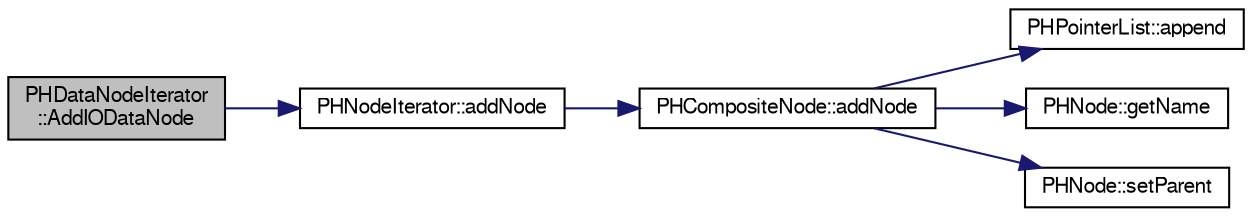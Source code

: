 digraph "PHDataNodeIterator::AddIODataNode"
{
  bgcolor="transparent";
  edge [fontname="FreeSans",fontsize="10",labelfontname="FreeSans",labelfontsize="10"];
  node [fontname="FreeSans",fontsize="10",shape=record];
  rankdir="LR";
  Node1 [label="PHDataNodeIterator\l::AddIODataNode",height=0.2,width=0.4,color="black", fillcolor="grey75", style="filled" fontcolor="black"];
  Node1 -> Node2 [color="midnightblue",fontsize="10",style="solid",fontname="FreeSans"];
  Node2 [label="PHNodeIterator::addNode",height=0.2,width=0.4,color="black",URL="$d5/d07/classPHNodeIterator.html#a2c183a75c6a6784f38ff15b6163eb7ee"];
  Node2 -> Node3 [color="midnightblue",fontsize="10",style="solid",fontname="FreeSans"];
  Node3 [label="PHCompositeNode::addNode",height=0.2,width=0.4,color="black",URL="$d5/dca/classPHCompositeNode.html#ac7dbf017614c324e218a001d729607bf"];
  Node3 -> Node4 [color="midnightblue",fontsize="10",style="solid",fontname="FreeSans"];
  Node4 [label="PHPointerList::append",height=0.2,width=0.4,color="black",URL="$d6/d86/classPHPointerList.html#af5fc4e6958b5b90c57bfb497566f503c"];
  Node3 -> Node5 [color="midnightblue",fontsize="10",style="solid",fontname="FreeSans"];
  Node5 [label="PHNode::getName",height=0.2,width=0.4,color="black",URL="$dc/d82/classPHNode.html#aca3576f926a4401eddc3d88bf0ce0de3"];
  Node3 -> Node6 [color="midnightblue",fontsize="10",style="solid",fontname="FreeSans"];
  Node6 [label="PHNode::setParent",height=0.2,width=0.4,color="black",URL="$dc/d82/classPHNode.html#adda2bd6cef2d5067bbe3016a990b7198"];
}
